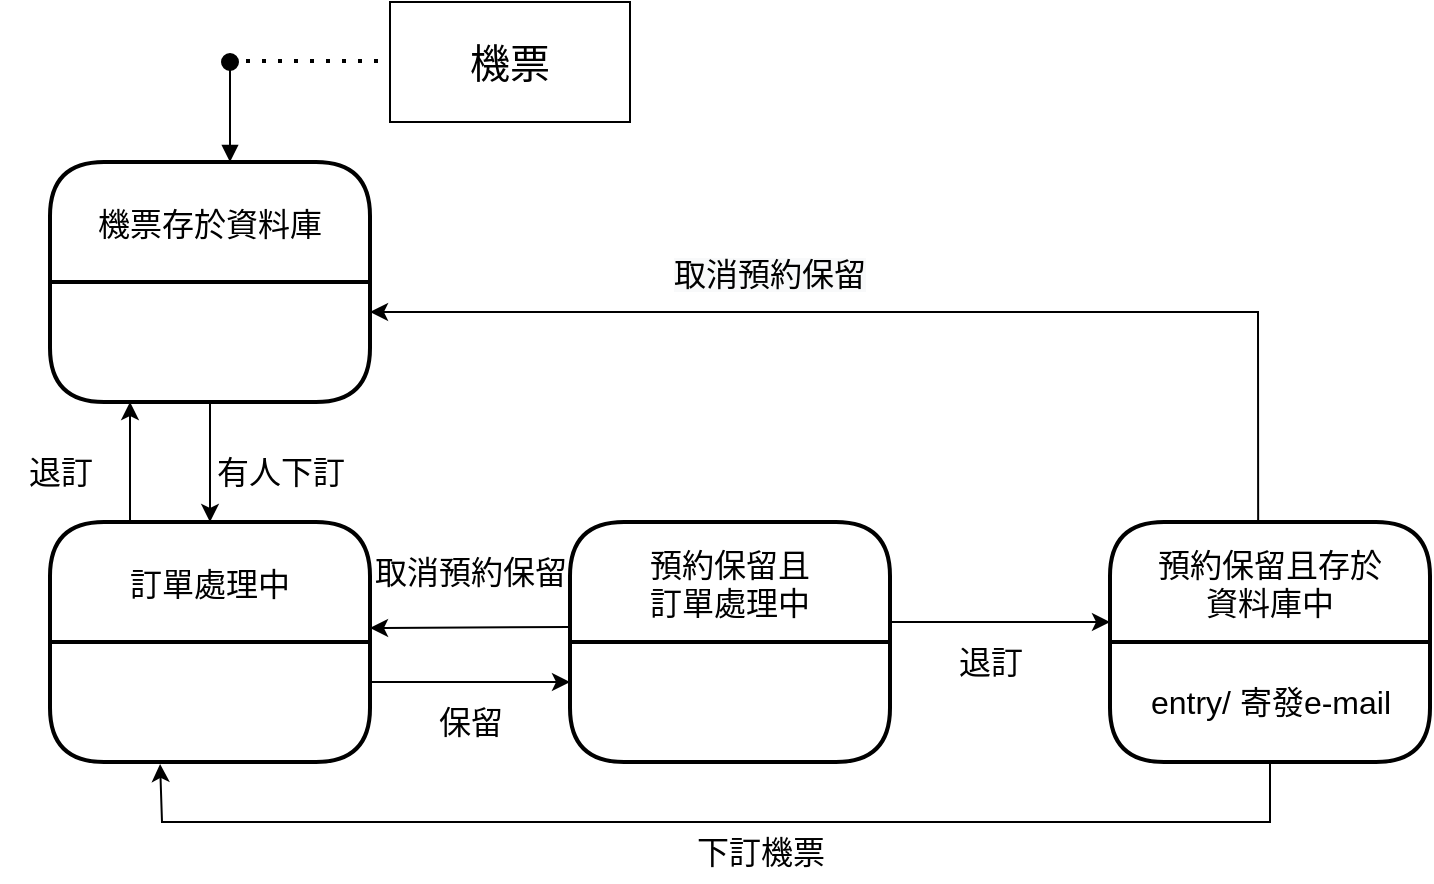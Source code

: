 <mxfile version="20.5.1" type="github"><diagram id="6TY4EQ50Wy1fk3GYmX78" name="第 1 页"><mxGraphModel dx="946" dy="564" grid="1" gridSize="10" guides="1" tooltips="1" connect="1" arrows="1" fold="1" page="1" pageScale="1" pageWidth="827" pageHeight="1169" math="0" shadow="0"><root><mxCell id="0"/><mxCell id="1" parent="0"/><mxCell id="MR3ybSXwJRGnjthcNWfy-1" value="&lt;font style=&quot;font-size: 20px;&quot;&gt;機票&lt;/font&gt;" style="rounded=0;whiteSpace=wrap;html=1;" vertex="1" parent="1"><mxGeometry x="220" y="260" width="120" height="60" as="geometry"/></mxCell><mxCell id="MR3ybSXwJRGnjthcNWfy-2" value="" style="endArrow=none;dashed=1;html=1;dashPattern=1 3;strokeWidth=2;rounded=0;" edge="1" parent="1"><mxGeometry width="50" height="50" relative="1" as="geometry"><mxPoint x="140" y="289.5" as="sourcePoint"/><mxPoint x="220" y="289.5" as="targetPoint"/></mxGeometry></mxCell><mxCell id="MR3ybSXwJRGnjthcNWfy-5" value="" style="html=1;verticalAlign=bottom;startArrow=oval;startFill=1;endArrow=block;startSize=8;rounded=0;" edge="1" parent="1"><mxGeometry x="-1" y="78" width="60" relative="1" as="geometry"><mxPoint x="140" y="290" as="sourcePoint"/><mxPoint x="140" y="340" as="targetPoint"/><mxPoint x="-18" y="-50" as="offset"/></mxGeometry></mxCell><mxCell id="MR3ybSXwJRGnjthcNWfy-6" value="機票存於資料庫" style="swimlane;childLayout=stackLayout;horizontal=1;startSize=60;horizontalStack=0;rounded=1;fontSize=16;fontStyle=0;strokeWidth=2;resizeParent=0;resizeLast=1;shadow=0;dashed=0;align=center;strokeColor=#000000;" vertex="1" parent="1"><mxGeometry x="50" y="340" width="160" height="120" as="geometry"/></mxCell><mxCell id="MR3ybSXwJRGnjthcNWfy-8" value="訂單處理中" style="swimlane;childLayout=stackLayout;horizontal=1;startSize=60;horizontalStack=0;rounded=1;fontSize=16;fontStyle=0;strokeWidth=2;resizeParent=0;resizeLast=1;shadow=0;dashed=0;align=center;strokeColor=#000000;" vertex="1" parent="1"><mxGeometry x="50" y="520" width="160" height="120" as="geometry"/></mxCell><mxCell id="MR3ybSXwJRGnjthcNWfy-10" value="預約保留且&#10;訂單處理中" style="swimlane;childLayout=stackLayout;horizontal=1;startSize=60;horizontalStack=0;rounded=1;fontSize=16;fontStyle=0;strokeWidth=2;resizeParent=0;resizeLast=1;shadow=0;dashed=0;align=center;strokeColor=#000000;" vertex="1" parent="1"><mxGeometry x="310" y="520" width="160" height="120" as="geometry"/></mxCell><mxCell id="MR3ybSXwJRGnjthcNWfy-12" value="預約保留且存於&#10;資料庫中" style="swimlane;childLayout=stackLayout;horizontal=1;startSize=60;horizontalStack=0;rounded=1;fontSize=16;fontStyle=0;strokeWidth=2;resizeParent=0;resizeLast=1;shadow=0;dashed=0;align=center;strokeColor=#000000;" vertex="1" parent="1"><mxGeometry x="580" y="520" width="160" height="120" as="geometry"/></mxCell><mxCell id="MR3ybSXwJRGnjthcNWfy-29" value="&lt;font style=&quot;font-size: 16px;&quot;&gt;entry/ 寄發e-mail&lt;/font&gt;" style="text;html=1;align=center;verticalAlign=middle;resizable=0;points=[];autosize=1;strokeColor=none;fillColor=none;fontSize=15;" vertex="1" parent="MR3ybSXwJRGnjthcNWfy-12"><mxGeometry y="60" width="160" height="60" as="geometry"/></mxCell><mxCell id="MR3ybSXwJRGnjthcNWfy-14" value="" style="endArrow=classic;html=1;rounded=0;entryX=0.25;entryY=1;entryDx=0;entryDy=0;exitX=0.25;exitY=0;exitDx=0;exitDy=0;" edge="1" parent="1" source="MR3ybSXwJRGnjthcNWfy-8"><mxGeometry width="50" height="50" relative="1" as="geometry"><mxPoint x="110" y="510" as="sourcePoint"/><mxPoint x="90" y="460" as="targetPoint"/></mxGeometry></mxCell><mxCell id="MR3ybSXwJRGnjthcNWfy-15" value="" style="edgeStyle=orthogonalEdgeStyle;rounded=0;orthogonalLoop=1;jettySize=auto;html=1;" edge="1" parent="1"><mxGeometry relative="1" as="geometry"><mxPoint x="130" y="460" as="sourcePoint"/><mxPoint x="130" y="520" as="targetPoint"/></mxGeometry></mxCell><mxCell id="MR3ybSXwJRGnjthcNWfy-17" value="" style="endArrow=classic;html=1;rounded=0;" edge="1" parent="1"><mxGeometry width="50" height="50" relative="1" as="geometry"><mxPoint x="210" y="600" as="sourcePoint"/><mxPoint x="310" y="600" as="targetPoint"/></mxGeometry></mxCell><mxCell id="MR3ybSXwJRGnjthcNWfy-18" value="" style="endArrow=classic;html=1;rounded=0;exitX=0;exitY=0.25;exitDx=0;exitDy=0;" edge="1" parent="1"><mxGeometry width="50" height="50" relative="1" as="geometry"><mxPoint x="310" y="572.5" as="sourcePoint"/><mxPoint x="210" y="573" as="targetPoint"/></mxGeometry></mxCell><mxCell id="MR3ybSXwJRGnjthcNWfy-19" value="" style="endArrow=classic;html=1;rounded=0;" edge="1" parent="1"><mxGeometry width="50" height="50" relative="1" as="geometry"><mxPoint x="470" y="570" as="sourcePoint"/><mxPoint x="580" y="570" as="targetPoint"/></mxGeometry></mxCell><mxCell id="MR3ybSXwJRGnjthcNWfy-20" value="" style="endArrow=classic;html=1;rounded=0;exitX=0.463;exitY=-0.008;exitDx=0;exitDy=0;exitPerimeter=0;entryX=1;entryY=0.5;entryDx=0;entryDy=0;" edge="1" parent="1" source="MR3ybSXwJRGnjthcNWfy-12"><mxGeometry width="50" height="50" relative="1" as="geometry"><mxPoint x="390" y="480" as="sourcePoint"/><mxPoint x="210" y="415" as="targetPoint"/><Array as="points"><mxPoint x="654" y="415"/></Array></mxGeometry></mxCell><mxCell id="MR3ybSXwJRGnjthcNWfy-21" value="" style="endArrow=classic;html=1;rounded=0;exitX=0.5;exitY=1;exitDx=0;exitDy=0;entryX=0.344;entryY=1.011;entryDx=0;entryDy=0;entryPerimeter=0;" edge="1" parent="1"><mxGeometry width="50" height="50" relative="1" as="geometry"><mxPoint x="660" y="640" as="sourcePoint"/><mxPoint x="105.04" y="640.99" as="targetPoint"/><Array as="points"><mxPoint x="660" y="670"/><mxPoint x="380" y="670"/><mxPoint x="106" y="670"/></Array></mxGeometry></mxCell><mxCell id="MR3ybSXwJRGnjthcNWfy-23" value="&lt;font style=&quot;font-size: 16px;&quot;&gt;有人下訂&lt;/font&gt;" style="text;html=1;align=center;verticalAlign=middle;resizable=0;points=[];autosize=1;strokeColor=none;fillColor=none;" vertex="1" parent="1"><mxGeometry x="120" y="480" width="90" height="30" as="geometry"/></mxCell><mxCell id="MR3ybSXwJRGnjthcNWfy-24" value="&lt;font style=&quot;font-size: 16px;&quot;&gt;退訂&lt;/font&gt;" style="text;html=1;align=center;verticalAlign=middle;resizable=0;points=[];autosize=1;strokeColor=none;fillColor=none;" vertex="1" parent="1"><mxGeometry x="25" y="480" width="60" height="30" as="geometry"/></mxCell><mxCell id="MR3ybSXwJRGnjthcNWfy-25" value="保留" style="text;html=1;align=center;verticalAlign=middle;resizable=0;points=[];autosize=1;strokeColor=none;fillColor=none;fontSize=16;" vertex="1" parent="1"><mxGeometry x="230" y="605" width="60" height="30" as="geometry"/></mxCell><mxCell id="MR3ybSXwJRGnjthcNWfy-27" value="取消預約保留" style="text;html=1;align=center;verticalAlign=middle;resizable=0;points=[];autosize=1;strokeColor=none;fillColor=none;fontSize=16;" vertex="1" parent="1"><mxGeometry x="200" y="530" width="120" height="30" as="geometry"/></mxCell><mxCell id="MR3ybSXwJRGnjthcNWfy-28" value="&lt;font style=&quot;font-size: 16px;&quot;&gt;退訂&lt;/font&gt;" style="text;html=1;align=center;verticalAlign=middle;resizable=0;points=[];autosize=1;strokeColor=none;fillColor=none;fontSize=15;" vertex="1" parent="1"><mxGeometry x="490" y="575" width="60" height="30" as="geometry"/></mxCell><mxCell id="MR3ybSXwJRGnjthcNWfy-30" value="&lt;meta charset=&quot;utf-8&quot;&gt;&lt;span style=&quot;color: rgb(0, 0, 0); font-family: Helvetica; font-size: 16px; font-style: normal; font-variant-ligatures: normal; font-variant-caps: normal; font-weight: 400; letter-spacing: normal; orphans: 2; text-align: center; text-indent: 0px; text-transform: none; widows: 2; word-spacing: 0px; -webkit-text-stroke-width: 0px; background-color: rgb(248, 249, 250); text-decoration-thickness: initial; text-decoration-style: initial; text-decoration-color: initial; float: none; display: inline !important;&quot;&gt;取消預約保留&lt;/span&gt;" style="text;whiteSpace=wrap;html=1;fontSize=15;" vertex="1" parent="1"><mxGeometry x="360" y="380" width="130" height="40" as="geometry"/></mxCell><mxCell id="MR3ybSXwJRGnjthcNWfy-31" value="下訂機票" style="text;html=1;align=center;verticalAlign=middle;resizable=0;points=[];autosize=1;strokeColor=none;fillColor=none;fontSize=16;" vertex="1" parent="1"><mxGeometry x="360" y="670" width="90" height="30" as="geometry"/></mxCell></root></mxGraphModel></diagram></mxfile>